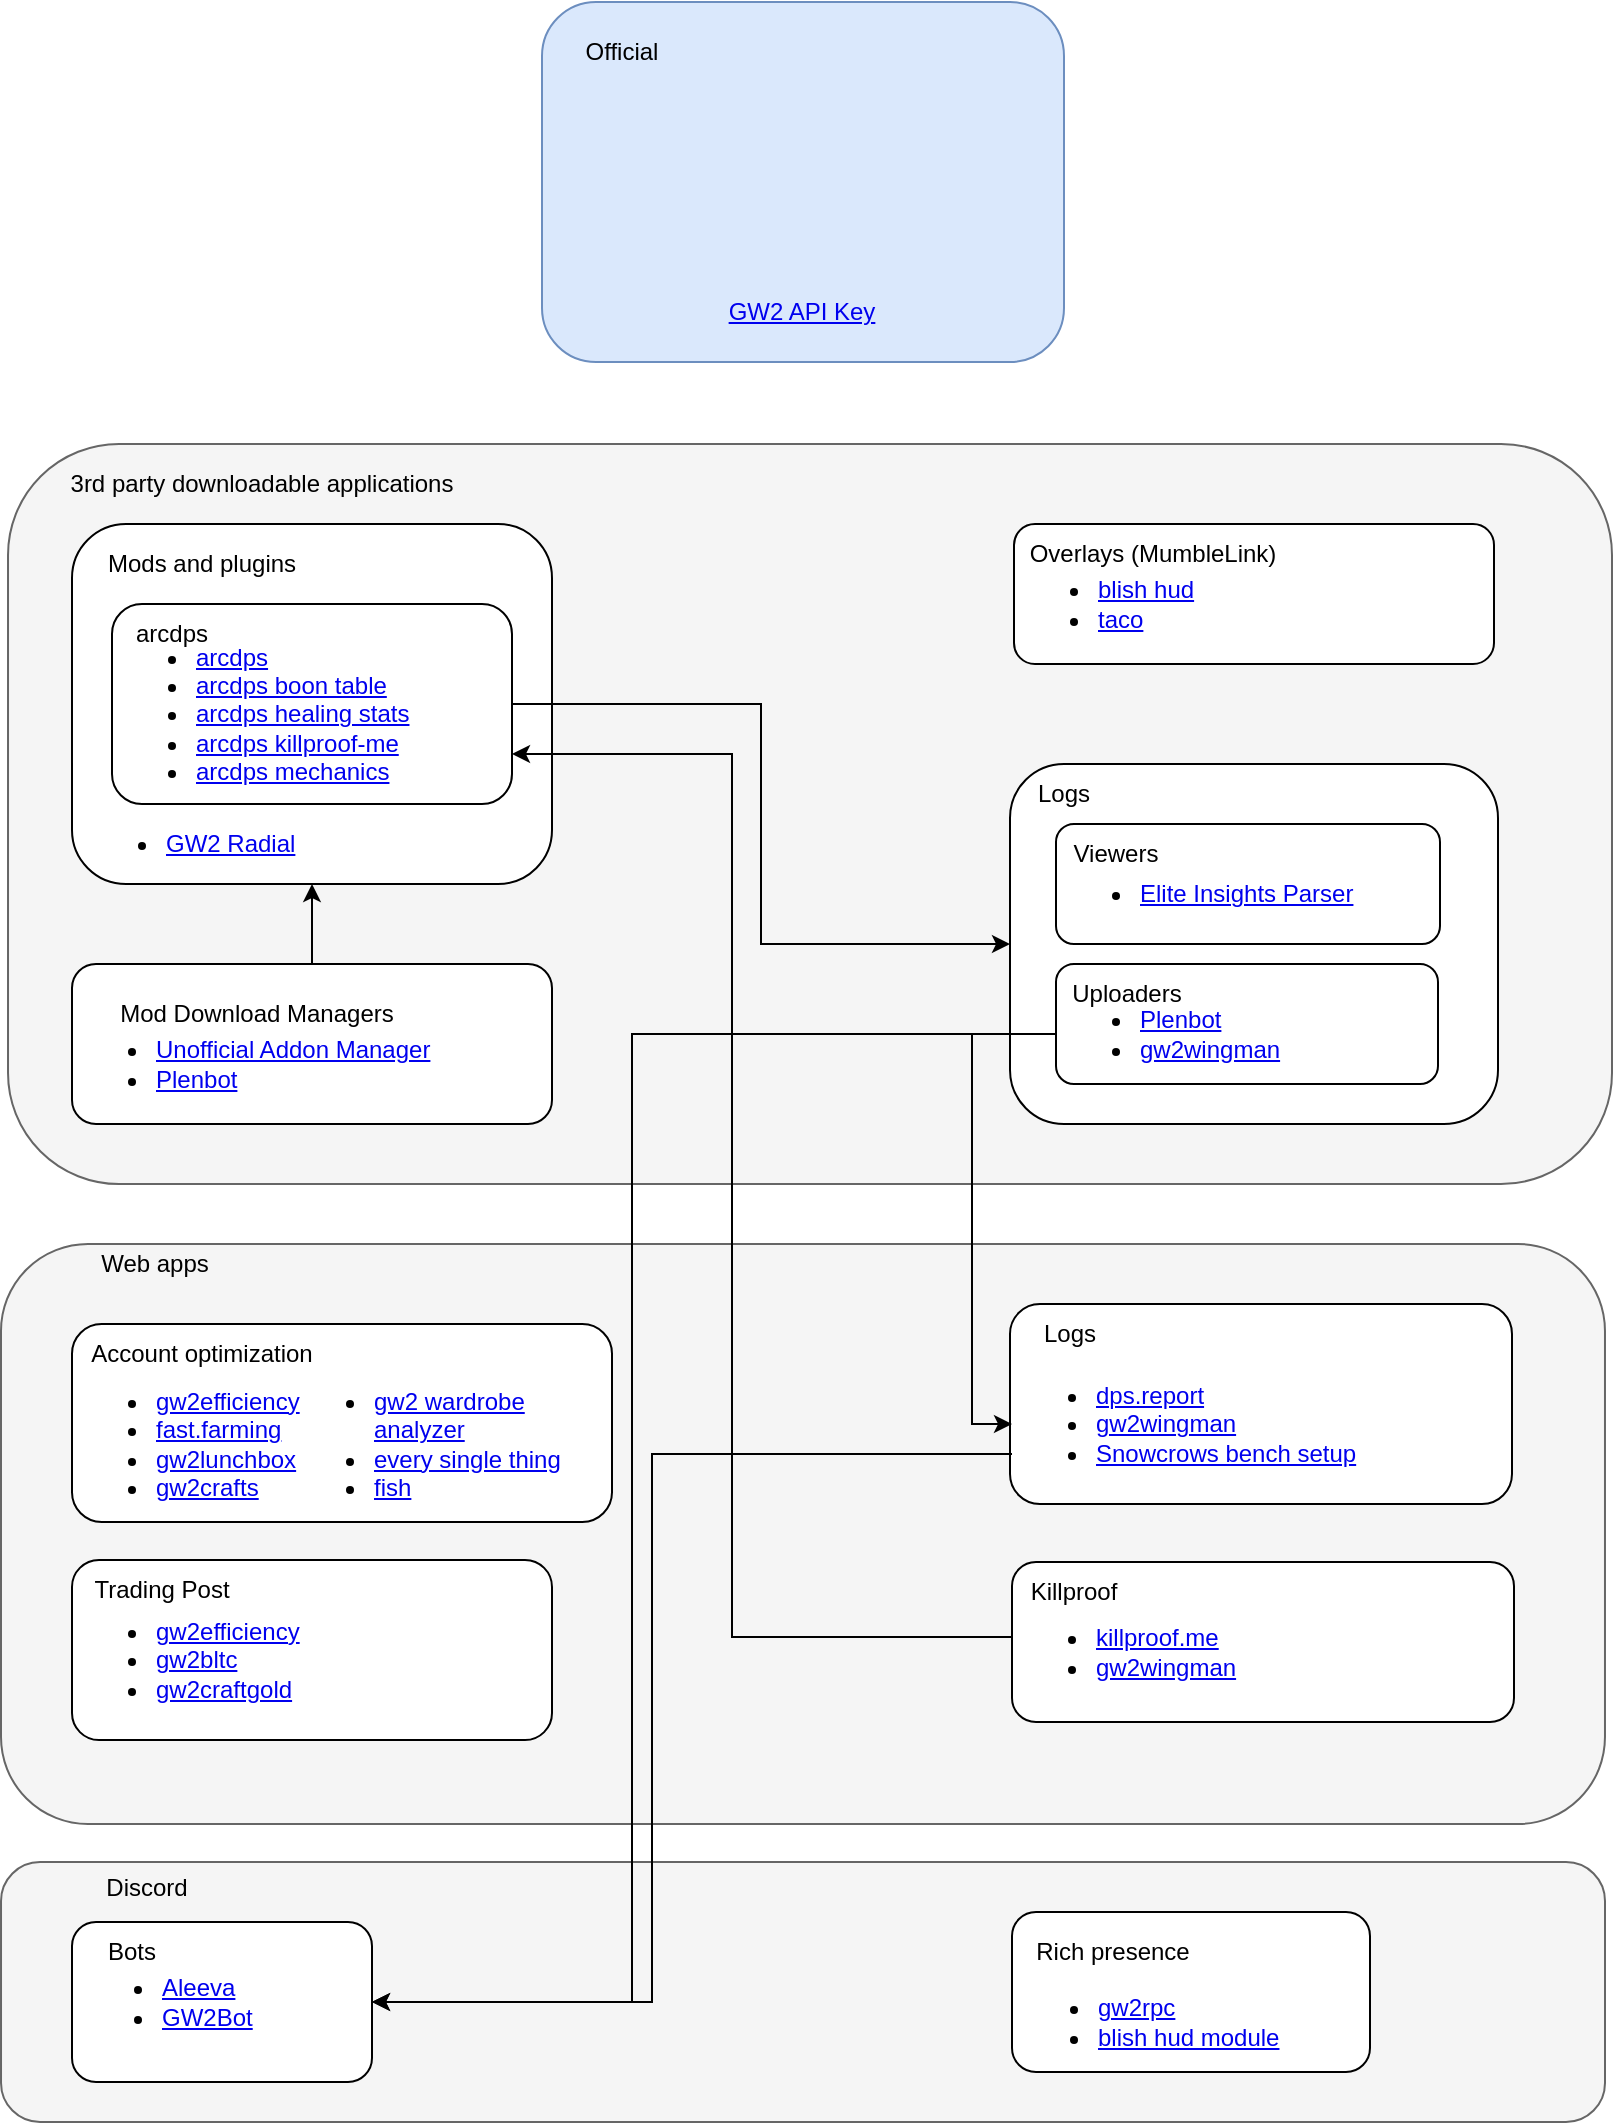 <mxfile version="21.5.0" type="github">
  <diagram name="Overview" id="NfcyxsMAp8oJkiD7tQFO">
    <mxGraphModel dx="969" dy="618" grid="1" gridSize="10" guides="1" tooltips="1" connect="1" arrows="1" fold="1" page="1" pageScale="1" pageWidth="850" pageHeight="1100" math="0" shadow="0">
      <root>
        <mxCell id="0" />
        <mxCell id="1" parent="0" />
        <mxCell id="tnSydGiNR0952dzmjaRM-5" value="" style="rounded=1;whiteSpace=wrap;html=1;fillColor=#dae8fc;strokeColor=#6c8ebf;" parent="1" vertex="1">
          <mxGeometry x="295" y="20" width="261" height="180" as="geometry" />
        </mxCell>
        <mxCell id="tnSydGiNR0952dzmjaRM-1" value="" style="shape=image;imageAspect=0;aspect=fixed;verticalLabelPosition=bottom;verticalAlign=top;image=https://wiki.guildwars2.com/images/d/df/GW2Logo_new.png;" parent="1" vertex="1">
          <mxGeometry x="339" y="40" width="158.01" height="110" as="geometry" />
        </mxCell>
        <mxCell id="tnSydGiNR0952dzmjaRM-4" value="&lt;a href=&quot;https://account.arena.net/applications&quot;&gt;GW2 API Key&lt;/a&gt;" style="text;strokeColor=none;align=center;fillColor=none;html=1;verticalAlign=middle;whiteSpace=wrap;rounded=0;" parent="1" vertex="1">
          <mxGeometry x="370" y="160" width="110" height="30" as="geometry" />
        </mxCell>
        <mxCell id="tnSydGiNR0952dzmjaRM-6" value="Official" style="text;strokeColor=none;align=center;fillColor=none;html=1;verticalAlign=middle;whiteSpace=wrap;rounded=0;" parent="1" vertex="1">
          <mxGeometry x="305" y="30" width="60" height="30" as="geometry" />
        </mxCell>
        <mxCell id="tnSydGiNR0952dzmjaRM-7" value="" style="rounded=1;whiteSpace=wrap;html=1;fillColor=#f5f5f5;strokeColor=#666666;fontColor=#333333;" parent="1" vertex="1">
          <mxGeometry x="28.01" y="241" width="801.99" height="370" as="geometry" />
        </mxCell>
        <mxCell id="tnSydGiNR0952dzmjaRM-8" value="" style="rounded=1;whiteSpace=wrap;html=1;" parent="1" vertex="1">
          <mxGeometry x="60" y="281" width="240" height="180" as="geometry" />
        </mxCell>
        <mxCell id="tnSydGiNR0952dzmjaRM-9" value="3rd party downloadable applications" style="text;strokeColor=none;align=center;fillColor=none;html=1;verticalAlign=middle;whiteSpace=wrap;rounded=0;" parent="1" vertex="1">
          <mxGeometry x="50" y="251" width="210" height="20" as="geometry" />
        </mxCell>
        <mxCell id="tnSydGiNR0952dzmjaRM-33" style="edgeStyle=orthogonalEdgeStyle;rounded=0;orthogonalLoop=1;jettySize=auto;html=1;exitX=1;exitY=0.5;exitDx=0;exitDy=0;entryX=0;entryY=0.5;entryDx=0;entryDy=0;" parent="1" source="tnSydGiNR0952dzmjaRM-10" target="tnSydGiNR0952dzmjaRM-20" edge="1">
          <mxGeometry relative="1" as="geometry" />
        </mxCell>
        <mxCell id="tnSydGiNR0952dzmjaRM-10" value="" style="rounded=1;whiteSpace=wrap;html=1;" parent="1" vertex="1">
          <mxGeometry x="80" y="321" width="200" height="100" as="geometry" />
        </mxCell>
        <mxCell id="tnSydGiNR0952dzmjaRM-11" value="Mods and plugins" style="text;strokeColor=none;align=center;fillColor=none;html=1;verticalAlign=middle;whiteSpace=wrap;rounded=0;" parent="1" vertex="1">
          <mxGeometry x="60" y="281" width="130" height="40" as="geometry" />
        </mxCell>
        <mxCell id="tnSydGiNR0952dzmjaRM-12" value="arcdps" style="text;strokeColor=none;align=center;fillColor=none;html=1;verticalAlign=middle;whiteSpace=wrap;rounded=0;" parent="1" vertex="1">
          <mxGeometry x="80" y="321" width="60" height="30" as="geometry" />
        </mxCell>
        <mxCell id="tnSydGiNR0952dzmjaRM-13" value="&lt;ul&gt;&lt;li&gt;&lt;a href=&quot;https://www.deltaconnected.com/arcdps/&quot;&gt;arcdps&lt;/a&gt;&lt;/li&gt;&lt;li&gt;&lt;a href=&quot;https://github.com/knoxfighter/GW2-ArcDPS-Boon-Table&quot;&gt;arcdps boon table&lt;/a&gt;&lt;/li&gt;&lt;li&gt;&lt;a href=&quot;https://github.com/Krappa322/arcdps_healing_stats&quot;&gt;arcdps healing stats&lt;/a&gt;&lt;/li&gt;&lt;li&gt;&lt;a href=&quot;https://github.com/knoxfighter/arcdps-killproof.me-plugin&quot;&gt;arcdps killproof-me&lt;/a&gt;&lt;/li&gt;&lt;li&gt;&lt;a href=&quot;https://github.com/knoxfighter/GW2-ArcDPS-Mechanics-Log&quot;&gt;arcdps mechanics&lt;/a&gt;&lt;/li&gt;&lt;/ul&gt;" style="text;strokeColor=none;align=left;fillColor=none;html=1;verticalAlign=middle;whiteSpace=wrap;rounded=0;" parent="1" vertex="1">
          <mxGeometry x="80" y="341" width="160" height="70" as="geometry" />
        </mxCell>
        <mxCell id="tnSydGiNR0952dzmjaRM-14" value="&lt;ul&gt;&lt;li&gt;&lt;a href=&quot;https://github.com/Friendly0Fire/GW2Radial&quot;&gt;GW2 Radial&lt;/a&gt;&lt;/li&gt;&lt;/ul&gt;" style="text;strokeColor=none;align=left;fillColor=none;html=1;verticalAlign=middle;whiteSpace=wrap;rounded=0;" parent="1" vertex="1">
          <mxGeometry x="65" y="426" width="120" height="30" as="geometry" />
        </mxCell>
        <mxCell id="tnSydGiNR0952dzmjaRM-17" value="" style="rounded=1;whiteSpace=wrap;html=1;" parent="1" vertex="1">
          <mxGeometry x="531" y="281" width="240" height="70" as="geometry" />
        </mxCell>
        <mxCell id="tnSydGiNR0952dzmjaRM-18" value="Overlays (MumbleLink)" style="text;strokeColor=none;align=center;fillColor=none;html=1;verticalAlign=middle;whiteSpace=wrap;rounded=0;" parent="1" vertex="1">
          <mxGeometry x="531" y="281" width="139" height="30" as="geometry" />
        </mxCell>
        <mxCell id="tnSydGiNR0952dzmjaRM-19" value="&lt;ul&gt;&lt;li&gt;&lt;a href=&quot;https://blishhud.com/&quot;&gt;blish hud&lt;/a&gt;&lt;/li&gt;&lt;li&gt;&lt;a href=&quot;http://www.gw2taco.com/&quot;&gt;taco&lt;/a&gt;&lt;/li&gt;&lt;/ul&gt;" style="text;strokeColor=none;align=left;fillColor=none;html=1;verticalAlign=middle;whiteSpace=wrap;rounded=0;" parent="1" vertex="1">
          <mxGeometry x="531" y="306" width="110" height="30" as="geometry" />
        </mxCell>
        <mxCell id="tnSydGiNR0952dzmjaRM-20" value="" style="rounded=1;whiteSpace=wrap;html=1;align=left;" parent="1" vertex="1">
          <mxGeometry x="529" y="401" width="244" height="180" as="geometry" />
        </mxCell>
        <mxCell id="tnSydGiNR0952dzmjaRM-34" style="edgeStyle=orthogonalEdgeStyle;rounded=0;orthogonalLoop=1;jettySize=auto;html=1;exitX=0.5;exitY=0;exitDx=0;exitDy=0;entryX=0.5;entryY=1;entryDx=0;entryDy=0;" parent="1" source="tnSydGiNR0952dzmjaRM-21" target="tnSydGiNR0952dzmjaRM-8" edge="1">
          <mxGeometry relative="1" as="geometry" />
        </mxCell>
        <mxCell id="tnSydGiNR0952dzmjaRM-21" value="" style="rounded=1;whiteSpace=wrap;html=1;align=left;" parent="1" vertex="1">
          <mxGeometry x="60" y="501" width="240" height="80" as="geometry" />
        </mxCell>
        <mxCell id="tnSydGiNR0952dzmjaRM-22" value="Mod Download Managers" style="text;strokeColor=none;align=center;fillColor=none;html=1;verticalAlign=middle;whiteSpace=wrap;rounded=0;" parent="1" vertex="1">
          <mxGeometry x="75" y="511" width="155" height="30" as="geometry" />
        </mxCell>
        <mxCell id="tnSydGiNR0952dzmjaRM-23" value="&lt;ul&gt;&lt;li&gt;&lt;a href=&quot;https://github.com/gw2-addon-loader/GW2-Addon-Manager&quot;&gt;Unofficial Addon Manager&lt;/a&gt;&lt;/li&gt;&lt;li&gt;&lt;a href=&quot;https://plenbot.net/uploader/&quot;&gt;Plenbot&lt;/a&gt;&lt;/li&gt;&lt;/ul&gt;" style="text;strokeColor=none;align=left;fillColor=none;html=1;verticalAlign=middle;whiteSpace=wrap;rounded=0;" parent="1" vertex="1">
          <mxGeometry x="60" y="531" width="185" height="40" as="geometry" />
        </mxCell>
        <mxCell id="tnSydGiNR0952dzmjaRM-24" value="Logs" style="text;strokeColor=none;align=center;fillColor=none;html=1;verticalAlign=middle;whiteSpace=wrap;rounded=0;" parent="1" vertex="1">
          <mxGeometry x="529" y="401" width="54" height="30" as="geometry" />
        </mxCell>
        <mxCell id="tnSydGiNR0952dzmjaRM-26" value="" style="rounded=1;whiteSpace=wrap;html=1;align=left;" parent="1" vertex="1">
          <mxGeometry x="552" y="431" width="192" height="60" as="geometry" />
        </mxCell>
        <mxCell id="tnSydGiNR0952dzmjaRM-25" value="&lt;ul&gt;&lt;li&gt;&lt;a href=&quot;https://github.com/baaron4/GW2-Elite-Insights-Parser&quot;&gt;Elite Insights Parser&lt;br&gt;&lt;/a&gt;&lt;/li&gt;&lt;/ul&gt;" style="text;strokeColor=none;align=left;fillColor=none;html=1;verticalAlign=middle;whiteSpace=wrap;rounded=0;" parent="1" vertex="1">
          <mxGeometry x="552" y="451" width="158" height="30" as="geometry" />
        </mxCell>
        <mxCell id="tnSydGiNR0952dzmjaRM-28" value="Viewers" style="text;strokeColor=none;align=center;fillColor=none;html=1;verticalAlign=middle;whiteSpace=wrap;rounded=0;" parent="1" vertex="1">
          <mxGeometry x="552" y="431" width="60" height="30" as="geometry" />
        </mxCell>
        <mxCell id="tnSydGiNR0952dzmjaRM-29" value="" style="rounded=1;whiteSpace=wrap;html=1;" parent="1" vertex="1">
          <mxGeometry x="552" y="501" width="191" height="60" as="geometry" />
        </mxCell>
        <mxCell id="tnSydGiNR0952dzmjaRM-30" value="Uploaders" style="text;strokeColor=none;align=center;fillColor=none;html=1;verticalAlign=middle;whiteSpace=wrap;rounded=0;" parent="1" vertex="1">
          <mxGeometry x="552" y="501" width="71" height="30" as="geometry" />
        </mxCell>
        <mxCell id="tnSydGiNR0952dzmjaRM-31" value="&lt;ul&gt;&lt;li&gt;&lt;a href=&quot;https://plenbot.net/uploader/&quot;&gt;Plenbot&lt;/a&gt;&lt;/li&gt;&lt;li&gt;&lt;a href=&quot;https://gw2wingman.nevermindcreations.de/uploader&quot;&gt;gw2wingman&lt;/a&gt;&lt;/li&gt;&lt;/ul&gt;" style="text;strokeColor=none;align=left;fillColor=none;html=1;verticalAlign=middle;whiteSpace=wrap;rounded=0;" parent="1" vertex="1">
          <mxGeometry x="552" y="521" width="151" height="30" as="geometry" />
        </mxCell>
        <mxCell id="tnSydGiNR0952dzmjaRM-36" value="" style="rounded=1;whiteSpace=wrap;html=1;fillColor=#f5f5f5;strokeColor=#666666;fontColor=#333333;" parent="1" vertex="1">
          <mxGeometry x="24.5" y="641" width="801.99" height="290" as="geometry" />
        </mxCell>
        <mxCell id="tnSydGiNR0952dzmjaRM-37" value="Web apps" style="text;strokeColor=none;align=center;fillColor=none;html=1;verticalAlign=middle;whiteSpace=wrap;rounded=0;" parent="1" vertex="1">
          <mxGeometry x="50" y="641" width="102.5" height="20" as="geometry" />
        </mxCell>
        <mxCell id="tnSydGiNR0952dzmjaRM-38" value="" style="rounded=1;whiteSpace=wrap;html=1;" parent="1" vertex="1">
          <mxGeometry x="529" y="671" width="251" height="100" as="geometry" />
        </mxCell>
        <mxCell id="tnSydGiNR0952dzmjaRM-39" value="Logs" style="text;strokeColor=none;align=center;fillColor=none;html=1;verticalAlign=middle;whiteSpace=wrap;rounded=0;" parent="1" vertex="1">
          <mxGeometry x="529" y="671" width="60" height="30" as="geometry" />
        </mxCell>
        <mxCell id="tnSydGiNR0952dzmjaRM-41" value="&lt;ul&gt;&lt;li&gt;&lt;a href=&quot;https://dps.report/&quot;&gt;dps.report&lt;/a&gt;&lt;/li&gt;&lt;li&gt;&lt;a href=&quot;https://gw2wingman.nevermindcreations.de&quot;&gt;gw2wingman&lt;/a&gt;&lt;/li&gt;&lt;li&gt;&lt;a href=&quot;https://snowcrows.com/guides/starting-to-raid/special-forces-area&quot;&gt;Snowcrows bench setup&lt;/a&gt;&lt;br&gt;&lt;/li&gt;&lt;/ul&gt;" style="text;strokeColor=none;align=left;fillColor=none;html=1;verticalAlign=middle;whiteSpace=wrap;rounded=0;" parent="1" vertex="1">
          <mxGeometry x="530" y="701" width="190" height="60" as="geometry" />
        </mxCell>
        <mxCell id="tnSydGiNR0952dzmjaRM-42" value="" style="rounded=1;whiteSpace=wrap;html=1;" parent="1" vertex="1">
          <mxGeometry x="60" y="681" width="270" height="99" as="geometry" />
        </mxCell>
        <mxCell id="tnSydGiNR0952dzmjaRM-43" value="Account optimization" style="text;strokeColor=none;align=center;fillColor=none;html=1;verticalAlign=middle;whiteSpace=wrap;rounded=0;" parent="1" vertex="1">
          <mxGeometry x="60" y="681" width="130" height="30" as="geometry" />
        </mxCell>
        <mxCell id="tnSydGiNR0952dzmjaRM-44" value="&lt;ul&gt;&lt;li&gt;&lt;a href=&quot;https://gw2efficiency.com/&quot;&gt;gw2efficiency&lt;/a&gt;&lt;/li&gt;&lt;li&gt;&lt;a href=&quot;https://fast.farming-community.eu/&quot;&gt;fast.farming&lt;/a&gt;&lt;/li&gt;&lt;li&gt;&lt;a href=&quot;https://gw2lunchbox.com/&quot;&gt;gw2lunchbox&lt;/a&gt;&lt;/li&gt;&lt;li&gt;&lt;a href=&quot;https://gw2crafts.net/&quot;&gt;gw2crafts&lt;/a&gt;&lt;/li&gt;&lt;/ul&gt;" style="text;strokeColor=none;align=left;fillColor=none;html=1;verticalAlign=middle;whiteSpace=wrap;rounded=0;" parent="1" vertex="1">
          <mxGeometry x="60" y="721" width="130" height="40" as="geometry" />
        </mxCell>
        <mxCell id="tnSydGiNR0952dzmjaRM-46" value="" style="rounded=1;whiteSpace=wrap;html=1;" parent="1" vertex="1">
          <mxGeometry x="60" y="799" width="240" height="90" as="geometry" />
        </mxCell>
        <mxCell id="tnSydGiNR0952dzmjaRM-47" value="Trading Post" style="text;strokeColor=none;align=center;fillColor=none;html=1;verticalAlign=middle;whiteSpace=wrap;rounded=0;" parent="1" vertex="1">
          <mxGeometry x="60" y="799" width="90" height="30" as="geometry" />
        </mxCell>
        <mxCell id="tnSydGiNR0952dzmjaRM-48" value="&lt;ul&gt;&lt;li&gt;&lt;a href=&quot;https://gw2efficiency.com/tradingpost&quot;&gt;gw2efficiency&lt;/a&gt;&lt;/li&gt;&lt;li&gt;&lt;a href=&quot;https://www.gw2bltc.com/&quot;&gt;gw2bltc&lt;/a&gt;&lt;/li&gt;&lt;li&gt;&lt;a href=&quot;https://www.gw2craftgold.com/&quot;&gt;gw2craftgold&lt;/a&gt;&lt;/li&gt;&lt;/ul&gt;" style="text;strokeColor=none;align=left;fillColor=none;html=1;verticalAlign=middle;whiteSpace=wrap;rounded=0;" parent="1" vertex="1">
          <mxGeometry x="60" y="829" width="130" height="40" as="geometry" />
        </mxCell>
        <mxCell id="tnSydGiNR0952dzmjaRM-52" style="edgeStyle=orthogonalEdgeStyle;rounded=0;orthogonalLoop=1;jettySize=auto;html=1;exitX=0;exitY=0.5;exitDx=0;exitDy=0;entryX=0;entryY=0.5;entryDx=0;entryDy=0;" parent="1" source="tnSydGiNR0952dzmjaRM-31" target="tnSydGiNR0952dzmjaRM-41" edge="1">
          <mxGeometry relative="1" as="geometry" />
        </mxCell>
        <mxCell id="0aPemlD-rOzJamQj-Rix-1" value="" style="rounded=1;whiteSpace=wrap;html=1;fillColor=#f5f5f5;strokeColor=#666666;fontColor=#333333;" parent="1" vertex="1">
          <mxGeometry x="24.51" y="950" width="801.99" height="130" as="geometry" />
        </mxCell>
        <mxCell id="0aPemlD-rOzJamQj-Rix-2" value="&lt;div&gt;Discord&lt;br&gt;&lt;/div&gt;" style="text;strokeColor=none;align=center;fillColor=none;html=1;verticalAlign=middle;whiteSpace=wrap;rounded=0;" parent="1" vertex="1">
          <mxGeometry x="46" y="953" width="102.5" height="20" as="geometry" />
        </mxCell>
        <mxCell id="0aPemlD-rOzJamQj-Rix-6" style="edgeStyle=orthogonalEdgeStyle;rounded=0;orthogonalLoop=1;jettySize=auto;html=1;entryX=1;entryY=0.5;entryDx=0;entryDy=0;exitX=0;exitY=0.75;exitDx=0;exitDy=0;" parent="1" source="tnSydGiNR0952dzmjaRM-41" target="0aPemlD-rOzJamQj-Rix-12" edge="1">
          <mxGeometry relative="1" as="geometry">
            <mxPoint x="560" y="720" as="sourcePoint" />
            <Array as="points">
              <mxPoint x="350" y="746" />
              <mxPoint x="350" y="1020" />
            </Array>
          </mxGeometry>
        </mxCell>
        <mxCell id="0aPemlD-rOzJamQj-Rix-8" value="" style="rounded=1;whiteSpace=wrap;html=1;" parent="1" vertex="1">
          <mxGeometry x="530" y="800" width="251" height="80" as="geometry" />
        </mxCell>
        <mxCell id="0aPemlD-rOzJamQj-Rix-12" value="" style="rounded=1;whiteSpace=wrap;html=1;" parent="1" vertex="1">
          <mxGeometry x="60" y="980" width="150" height="80" as="geometry" />
        </mxCell>
        <mxCell id="0aPemlD-rOzJamQj-Rix-9" value="&lt;div&gt;Killproof&lt;/div&gt;" style="text;strokeColor=none;align=center;fillColor=none;html=1;verticalAlign=middle;whiteSpace=wrap;rounded=0;" parent="1" vertex="1">
          <mxGeometry x="531" y="800" width="60" height="30" as="geometry" />
        </mxCell>
        <mxCell id="0aPemlD-rOzJamQj-Rix-11" style="edgeStyle=orthogonalEdgeStyle;rounded=0;orthogonalLoop=1;jettySize=auto;html=1;exitX=0;exitY=0.25;exitDx=0;exitDy=0;entryX=1;entryY=0.75;entryDx=0;entryDy=0;" parent="1" source="0aPemlD-rOzJamQj-Rix-10" target="tnSydGiNR0952dzmjaRM-10" edge="1">
          <mxGeometry relative="1" as="geometry">
            <Array as="points">
              <mxPoint x="390" y="838" />
              <mxPoint x="390" y="396" />
            </Array>
          </mxGeometry>
        </mxCell>
        <mxCell id="0aPemlD-rOzJamQj-Rix-10" value="&lt;ul&gt;&lt;li&gt;&lt;a href=&quot;https://killproof.me/&quot;&gt;killproof.me&lt;/a&gt;&lt;/li&gt;&lt;li&gt;&lt;a href=&quot;https://gw2wingman.nevermindcreations.de/kp/&quot;&gt;gw2wingman&lt;/a&gt;&lt;br&gt;&lt;/li&gt;&lt;/ul&gt;" style="text;strokeColor=none;align=left;fillColor=none;html=1;verticalAlign=middle;whiteSpace=wrap;rounded=0;" parent="1" vertex="1">
          <mxGeometry x="530" y="830" width="120" height="30" as="geometry" />
        </mxCell>
        <mxCell id="0aPemlD-rOzJamQj-Rix-7" style="edgeStyle=orthogonalEdgeStyle;rounded=0;orthogonalLoop=1;jettySize=auto;html=1;exitX=0;exitY=0.5;exitDx=0;exitDy=0;entryX=1;entryY=0.5;entryDx=0;entryDy=0;" parent="1" source="tnSydGiNR0952dzmjaRM-31" target="0aPemlD-rOzJamQj-Rix-12" edge="1">
          <mxGeometry relative="1" as="geometry">
            <Array as="points">
              <mxPoint x="340" y="536" />
              <mxPoint x="340" y="1020" />
            </Array>
          </mxGeometry>
        </mxCell>
        <mxCell id="0aPemlD-rOzJamQj-Rix-4" value="&lt;ul&gt;&lt;li&gt;&lt;a href=&quot;https://www.aleeva.io/&quot;&gt;Aleeva&lt;/a&gt;&lt;/li&gt;&lt;li&gt;&lt;a href=&quot;https://gw2bot.info/&quot;&gt;GW2Bot&lt;/a&gt;&lt;/li&gt;&lt;/ul&gt;" style="text;strokeColor=none;align=left;fillColor=none;html=1;verticalAlign=middle;whiteSpace=wrap;rounded=0;" parent="1" vertex="1">
          <mxGeometry x="62.5" y="1000" width="90" height="40" as="geometry" />
        </mxCell>
        <mxCell id="0aPemlD-rOzJamQj-Rix-14" value="Bots" style="text;strokeColor=none;align=center;fillColor=none;html=1;verticalAlign=middle;whiteSpace=wrap;rounded=0;" parent="1" vertex="1">
          <mxGeometry x="60" y="980" width="60" height="30" as="geometry" />
        </mxCell>
        <mxCell id="0aPemlD-rOzJamQj-Rix-15" value="" style="rounded=1;whiteSpace=wrap;html=1;" parent="1" vertex="1">
          <mxGeometry x="530" y="975" width="179" height="80" as="geometry" />
        </mxCell>
        <mxCell id="0aPemlD-rOzJamQj-Rix-16" value="Rich presence" style="text;strokeColor=none;align=center;fillColor=none;html=1;verticalAlign=middle;whiteSpace=wrap;rounded=0;" parent="1" vertex="1">
          <mxGeometry x="531" y="980" width="99" height="30" as="geometry" />
        </mxCell>
        <mxCell id="0aPemlD-rOzJamQj-Rix-17" value="&lt;ul&gt;&lt;li&gt;&lt;a href=&quot;https://gw2rpc.info/&quot;&gt;gw2rpc&lt;/a&gt;&lt;/li&gt;&lt;li&gt;&lt;a href=&quot;https://new.blishhud.com/modules/?module=bh.general.discordrp&quot;&gt;blish hud module&lt;/a&gt;&lt;br&gt;&lt;/li&gt;&lt;/ul&gt;" style="text;strokeColor=none;align=left;fillColor=none;html=1;verticalAlign=middle;whiteSpace=wrap;rounded=0;" parent="1" vertex="1">
          <mxGeometry x="531" y="1010" width="147" height="40" as="geometry" />
        </mxCell>
        <mxCell id="JwRadQoxSzz_BxgRk1Un-1" value="&lt;ul&gt;&lt;li&gt;&lt;a href=&quot;https://immortius.xyz/wardrobe-unlock-analyser/&quot;&gt;gw2 wardrobe analyzer&lt;/a&gt;&lt;/li&gt;&lt;li&gt;&lt;a href=&quot;https://gw2est.com/&quot;&gt;every single thing&lt;/a&gt;&lt;/li&gt;&lt;li&gt;&lt;a href=&quot;https://gw2fish.com/&quot;&gt;fish&lt;/a&gt;&lt;br&gt;&lt;/li&gt;&lt;/ul&gt;" style="text;strokeColor=none;align=left;fillColor=none;html=1;verticalAlign=middle;whiteSpace=wrap;rounded=0;" vertex="1" parent="1">
          <mxGeometry x="169" y="721" width="161" height="40" as="geometry" />
        </mxCell>
      </root>
    </mxGraphModel>
  </diagram>
</mxfile>
